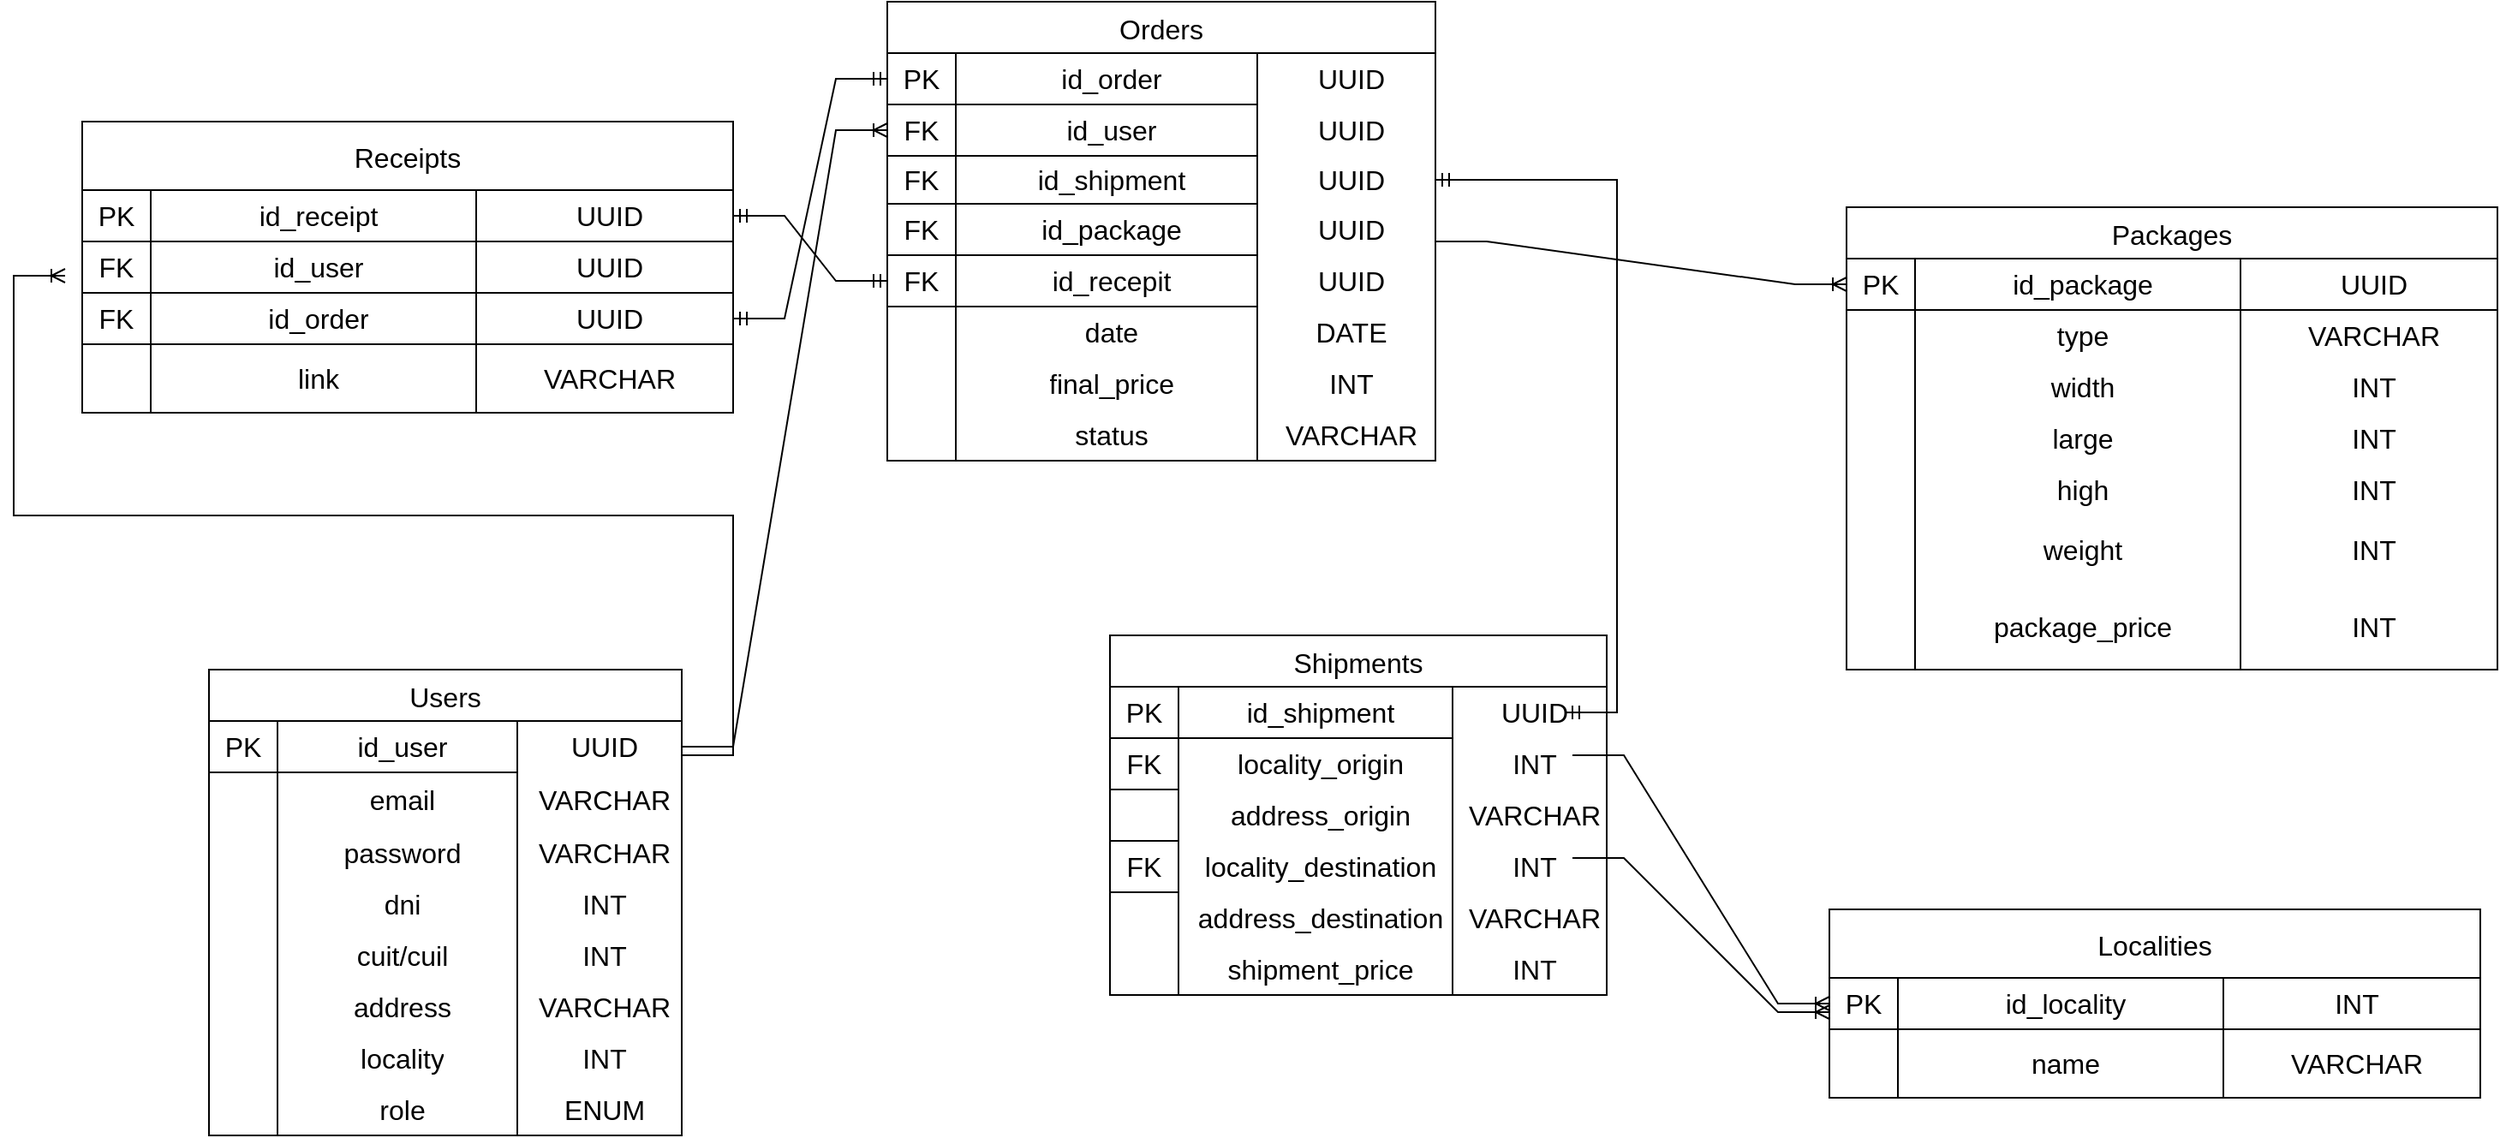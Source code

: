 <mxfile version="24.6.3" type="device">
  <diagram name="Página-1" id="xlq98SkUmV_Vz8K4SoB0">
    <mxGraphModel dx="1634" dy="887" grid="1" gridSize="10" guides="1" tooltips="1" connect="1" arrows="1" fold="1" page="1" pageScale="1" pageWidth="827" pageHeight="1169" math="0" shadow="0">
      <root>
        <mxCell id="0" />
        <mxCell id="1" parent="0" />
        <mxCell id="tA54MSTyhIi2cHSReD07-1" value="Users" style="shape=table;startSize=30;container=1;collapsible=0;childLayout=tableLayout;fixedRows=1;rowLines=0;fontStyle=0;strokeColor=default;fontSize=16;align=center;" parent="1" vertex="1">
          <mxGeometry x="144" y="520" width="276" height="272" as="geometry" />
        </mxCell>
        <mxCell id="tA54MSTyhIi2cHSReD07-2" value="" style="shape=tableRow;horizontal=0;startSize=0;swimlaneHead=0;swimlaneBody=0;top=0;left=0;bottom=0;right=0;collapsible=0;dropTarget=0;fillColor=none;points=[[0,0.5],[1,0.5]];portConstraint=eastwest;strokeColor=inherit;fontSize=16;align=center;" parent="tA54MSTyhIi2cHSReD07-1" vertex="1">
          <mxGeometry y="30" width="276" height="30" as="geometry" />
        </mxCell>
        <mxCell id="tA54MSTyhIi2cHSReD07-3" value="PK" style="shape=partialRectangle;html=1;whiteSpace=wrap;connectable=0;fillColor=none;top=0;left=0;bottom=1;right=0;overflow=hidden;pointerEvents=1;strokeColor=default;fontSize=16;align=center;" parent="tA54MSTyhIi2cHSReD07-2" vertex="1">
          <mxGeometry width="40" height="30" as="geometry">
            <mxRectangle width="40" height="30" as="alternateBounds" />
          </mxGeometry>
        </mxCell>
        <mxCell id="tA54MSTyhIi2cHSReD07-4" value="id_user" style="shape=partialRectangle;html=1;whiteSpace=wrap;connectable=0;fillColor=none;top=0;left=0;bottom=1;right=0;align=center;spacingLeft=6;overflow=hidden;strokeColor=default;fontSize=16;" parent="tA54MSTyhIi2cHSReD07-2" vertex="1">
          <mxGeometry x="40" width="140" height="30" as="geometry">
            <mxRectangle width="140" height="30" as="alternateBounds" />
          </mxGeometry>
        </mxCell>
        <mxCell id="tA54MSTyhIi2cHSReD07-121" value="UUID" style="shape=partialRectangle;html=1;whiteSpace=wrap;connectable=0;fillColor=none;top=0;left=0;bottom=0;right=0;align=center;spacingLeft=6;overflow=hidden;strokeColor=default;fontSize=16;" parent="tA54MSTyhIi2cHSReD07-2" vertex="1">
          <mxGeometry x="180" width="96" height="30" as="geometry">
            <mxRectangle width="96" height="30" as="alternateBounds" />
          </mxGeometry>
        </mxCell>
        <mxCell id="tA54MSTyhIi2cHSReD07-5" value="" style="shape=tableRow;horizontal=0;startSize=0;swimlaneHead=0;swimlaneBody=0;top=0;left=0;bottom=0;right=0;collapsible=0;dropTarget=0;fillColor=none;points=[[0,0.5],[1,0.5]];portConstraint=eastwest;strokeColor=inherit;fontSize=16;align=center;" parent="tA54MSTyhIi2cHSReD07-1" vertex="1">
          <mxGeometry y="60" width="276" height="32" as="geometry" />
        </mxCell>
        <mxCell id="tA54MSTyhIi2cHSReD07-6" value="" style="shape=partialRectangle;html=1;whiteSpace=wrap;connectable=0;fillColor=none;top=0;left=0;bottom=0;right=0;overflow=hidden;strokeColor=inherit;fontSize=16;align=center;" parent="tA54MSTyhIi2cHSReD07-5" vertex="1">
          <mxGeometry width="40" height="32" as="geometry">
            <mxRectangle width="40" height="32" as="alternateBounds" />
          </mxGeometry>
        </mxCell>
        <mxCell id="tA54MSTyhIi2cHSReD07-7" value="email" style="shape=partialRectangle;html=1;whiteSpace=wrap;connectable=0;fillColor=none;top=0;left=0;bottom=0;right=0;align=center;spacingLeft=6;overflow=hidden;strokeColor=inherit;fontSize=16;" parent="tA54MSTyhIi2cHSReD07-5" vertex="1">
          <mxGeometry x="40" width="140" height="32" as="geometry">
            <mxRectangle width="140" height="32" as="alternateBounds" />
          </mxGeometry>
        </mxCell>
        <mxCell id="tA54MSTyhIi2cHSReD07-122" value="VARCHAR" style="shape=partialRectangle;html=1;whiteSpace=wrap;connectable=0;fillColor=none;top=0;left=0;bottom=0;right=0;align=center;spacingLeft=6;overflow=hidden;strokeColor=inherit;fontSize=16;" parent="tA54MSTyhIi2cHSReD07-5" vertex="1">
          <mxGeometry x="180" width="96" height="32" as="geometry">
            <mxRectangle width="96" height="32" as="alternateBounds" />
          </mxGeometry>
        </mxCell>
        <mxCell id="tA54MSTyhIi2cHSReD07-8" value="" style="shape=tableRow;horizontal=0;startSize=0;swimlaneHead=0;swimlaneBody=0;top=0;left=0;bottom=0;right=0;collapsible=0;dropTarget=0;fillColor=none;points=[[0,0.5],[1,0.5]];portConstraint=eastwest;strokeColor=inherit;fontSize=16;align=center;" parent="tA54MSTyhIi2cHSReD07-1" vertex="1">
          <mxGeometry y="92" width="276" height="30" as="geometry" />
        </mxCell>
        <mxCell id="tA54MSTyhIi2cHSReD07-9" value="" style="shape=partialRectangle;html=1;whiteSpace=wrap;connectable=0;fillColor=none;top=0;left=0;bottom=0;right=0;overflow=hidden;strokeColor=inherit;fontSize=16;align=center;" parent="tA54MSTyhIi2cHSReD07-8" vertex="1">
          <mxGeometry width="40" height="30" as="geometry">
            <mxRectangle width="40" height="30" as="alternateBounds" />
          </mxGeometry>
        </mxCell>
        <mxCell id="tA54MSTyhIi2cHSReD07-10" value="password" style="shape=partialRectangle;html=1;whiteSpace=wrap;connectable=0;fillColor=none;top=0;left=0;bottom=0;right=0;align=center;spacingLeft=6;overflow=hidden;strokeColor=inherit;fontSize=16;" parent="tA54MSTyhIi2cHSReD07-8" vertex="1">
          <mxGeometry x="40" width="140" height="30" as="geometry">
            <mxRectangle width="140" height="30" as="alternateBounds" />
          </mxGeometry>
        </mxCell>
        <mxCell id="tA54MSTyhIi2cHSReD07-123" value="VARCHAR" style="shape=partialRectangle;html=1;whiteSpace=wrap;connectable=0;fillColor=none;top=0;left=0;bottom=0;right=0;align=center;spacingLeft=6;overflow=hidden;strokeColor=inherit;fontSize=16;" parent="tA54MSTyhIi2cHSReD07-8" vertex="1">
          <mxGeometry x="180" width="96" height="30" as="geometry">
            <mxRectangle width="96" height="30" as="alternateBounds" />
          </mxGeometry>
        </mxCell>
        <mxCell id="G5fGzxuXzsClSK1BdrKh-1" style="shape=tableRow;horizontal=0;startSize=0;swimlaneHead=0;swimlaneBody=0;top=0;left=0;bottom=0;right=0;collapsible=0;dropTarget=0;fillColor=none;points=[[0,0.5],[1,0.5]];portConstraint=eastwest;strokeColor=inherit;fontSize=16;align=center;" vertex="1" parent="tA54MSTyhIi2cHSReD07-1">
          <mxGeometry y="122" width="276" height="30" as="geometry" />
        </mxCell>
        <mxCell id="G5fGzxuXzsClSK1BdrKh-2" style="shape=partialRectangle;html=1;whiteSpace=wrap;connectable=0;fillColor=none;top=0;left=0;bottom=0;right=0;overflow=hidden;strokeColor=inherit;fontSize=16;align=center;" vertex="1" parent="G5fGzxuXzsClSK1BdrKh-1">
          <mxGeometry width="40" height="30" as="geometry">
            <mxRectangle width="40" height="30" as="alternateBounds" />
          </mxGeometry>
        </mxCell>
        <mxCell id="G5fGzxuXzsClSK1BdrKh-3" value="dni" style="shape=partialRectangle;html=1;whiteSpace=wrap;connectable=0;fillColor=none;top=0;left=0;bottom=0;right=0;align=center;spacingLeft=6;overflow=hidden;strokeColor=inherit;fontSize=16;" vertex="1" parent="G5fGzxuXzsClSK1BdrKh-1">
          <mxGeometry x="40" width="140" height="30" as="geometry">
            <mxRectangle width="140" height="30" as="alternateBounds" />
          </mxGeometry>
        </mxCell>
        <mxCell id="G5fGzxuXzsClSK1BdrKh-4" value="INT" style="shape=partialRectangle;html=1;whiteSpace=wrap;connectable=0;fillColor=none;top=0;left=0;bottom=0;right=0;align=center;spacingLeft=6;overflow=hidden;strokeColor=inherit;fontSize=16;" vertex="1" parent="G5fGzxuXzsClSK1BdrKh-1">
          <mxGeometry x="180" width="96" height="30" as="geometry">
            <mxRectangle width="96" height="30" as="alternateBounds" />
          </mxGeometry>
        </mxCell>
        <mxCell id="G5fGzxuXzsClSK1BdrKh-58" style="shape=tableRow;horizontal=0;startSize=0;swimlaneHead=0;swimlaneBody=0;top=0;left=0;bottom=0;right=0;collapsible=0;dropTarget=0;fillColor=none;points=[[0,0.5],[1,0.5]];portConstraint=eastwest;strokeColor=inherit;fontSize=16;align=center;" vertex="1" parent="tA54MSTyhIi2cHSReD07-1">
          <mxGeometry y="152" width="276" height="30" as="geometry" />
        </mxCell>
        <mxCell id="G5fGzxuXzsClSK1BdrKh-59" style="shape=partialRectangle;html=1;whiteSpace=wrap;connectable=0;fillColor=none;top=0;left=0;bottom=0;right=0;overflow=hidden;strokeColor=inherit;fontSize=16;align=center;" vertex="1" parent="G5fGzxuXzsClSK1BdrKh-58">
          <mxGeometry width="40" height="30" as="geometry">
            <mxRectangle width="40" height="30" as="alternateBounds" />
          </mxGeometry>
        </mxCell>
        <mxCell id="G5fGzxuXzsClSK1BdrKh-60" value="cuit/cuil" style="shape=partialRectangle;html=1;whiteSpace=wrap;connectable=0;fillColor=none;top=0;left=0;bottom=0;right=0;align=center;spacingLeft=6;overflow=hidden;strokeColor=inherit;fontSize=16;" vertex="1" parent="G5fGzxuXzsClSK1BdrKh-58">
          <mxGeometry x="40" width="140" height="30" as="geometry">
            <mxRectangle width="140" height="30" as="alternateBounds" />
          </mxGeometry>
        </mxCell>
        <mxCell id="G5fGzxuXzsClSK1BdrKh-61" value="INT" style="shape=partialRectangle;html=1;whiteSpace=wrap;connectable=0;fillColor=none;top=0;left=0;bottom=0;right=0;align=center;spacingLeft=6;overflow=hidden;strokeColor=inherit;fontSize=16;" vertex="1" parent="G5fGzxuXzsClSK1BdrKh-58">
          <mxGeometry x="180" width="96" height="30" as="geometry">
            <mxRectangle width="96" height="30" as="alternateBounds" />
          </mxGeometry>
        </mxCell>
        <mxCell id="G5fGzxuXzsClSK1BdrKh-5" style="shape=tableRow;horizontal=0;startSize=0;swimlaneHead=0;swimlaneBody=0;top=0;left=0;bottom=0;right=0;collapsible=0;dropTarget=0;fillColor=none;points=[[0,0.5],[1,0.5]];portConstraint=eastwest;strokeColor=inherit;fontSize=16;align=center;" vertex="1" parent="tA54MSTyhIi2cHSReD07-1">
          <mxGeometry y="182" width="276" height="30" as="geometry" />
        </mxCell>
        <mxCell id="G5fGzxuXzsClSK1BdrKh-6" style="shape=partialRectangle;html=1;whiteSpace=wrap;connectable=0;fillColor=none;top=0;left=0;bottom=0;right=0;overflow=hidden;strokeColor=inherit;fontSize=16;align=center;" vertex="1" parent="G5fGzxuXzsClSK1BdrKh-5">
          <mxGeometry width="40" height="30" as="geometry">
            <mxRectangle width="40" height="30" as="alternateBounds" />
          </mxGeometry>
        </mxCell>
        <mxCell id="G5fGzxuXzsClSK1BdrKh-7" value="address" style="shape=partialRectangle;html=1;whiteSpace=wrap;connectable=0;fillColor=none;top=0;left=0;bottom=0;right=0;align=center;spacingLeft=6;overflow=hidden;strokeColor=inherit;fontSize=16;" vertex="1" parent="G5fGzxuXzsClSK1BdrKh-5">
          <mxGeometry x="40" width="140" height="30" as="geometry">
            <mxRectangle width="140" height="30" as="alternateBounds" />
          </mxGeometry>
        </mxCell>
        <mxCell id="G5fGzxuXzsClSK1BdrKh-8" value="VARCHAR" style="shape=partialRectangle;html=1;whiteSpace=wrap;connectable=0;fillColor=none;top=0;left=0;bottom=0;right=0;align=center;spacingLeft=6;overflow=hidden;strokeColor=inherit;fontSize=16;" vertex="1" parent="G5fGzxuXzsClSK1BdrKh-5">
          <mxGeometry x="180" width="96" height="30" as="geometry">
            <mxRectangle width="96" height="30" as="alternateBounds" />
          </mxGeometry>
        </mxCell>
        <mxCell id="tA54MSTyhIi2cHSReD07-11" value="" style="shape=tableRow;horizontal=0;startSize=0;swimlaneHead=0;swimlaneBody=0;top=0;left=0;bottom=0;right=0;collapsible=0;dropTarget=0;fillColor=none;points=[[0,0.5],[1,0.5]];portConstraint=eastwest;strokeColor=inherit;fontSize=16;align=center;" parent="tA54MSTyhIi2cHSReD07-1" vertex="1">
          <mxGeometry y="212" width="276" height="30" as="geometry" />
        </mxCell>
        <mxCell id="tA54MSTyhIi2cHSReD07-12" value="" style="shape=partialRectangle;html=1;whiteSpace=wrap;connectable=0;fillColor=none;top=0;left=0;bottom=0;right=0;overflow=hidden;strokeColor=inherit;fontSize=16;align=center;" parent="tA54MSTyhIi2cHSReD07-11" vertex="1">
          <mxGeometry width="40" height="30" as="geometry">
            <mxRectangle width="40" height="30" as="alternateBounds" />
          </mxGeometry>
        </mxCell>
        <mxCell id="tA54MSTyhIi2cHSReD07-13" value="locality" style="shape=partialRectangle;html=1;whiteSpace=wrap;connectable=0;fillColor=none;top=0;left=0;bottom=0;right=0;align=center;spacingLeft=6;overflow=hidden;strokeColor=inherit;fontSize=16;" parent="tA54MSTyhIi2cHSReD07-11" vertex="1">
          <mxGeometry x="40" width="140" height="30" as="geometry">
            <mxRectangle width="140" height="30" as="alternateBounds" />
          </mxGeometry>
        </mxCell>
        <mxCell id="tA54MSTyhIi2cHSReD07-124" value="INT" style="shape=partialRectangle;html=1;whiteSpace=wrap;connectable=0;fillColor=none;top=0;left=0;bottom=0;right=0;align=center;spacingLeft=6;overflow=hidden;strokeColor=inherit;fontSize=16;" parent="tA54MSTyhIi2cHSReD07-11" vertex="1">
          <mxGeometry x="180" width="96" height="30" as="geometry">
            <mxRectangle width="96" height="30" as="alternateBounds" />
          </mxGeometry>
        </mxCell>
        <mxCell id="G5fGzxuXzsClSK1BdrKh-9" style="shape=tableRow;horizontal=0;startSize=0;swimlaneHead=0;swimlaneBody=0;top=0;left=0;bottom=0;right=0;collapsible=0;dropTarget=0;fillColor=none;points=[[0,0.5],[1,0.5]];portConstraint=eastwest;strokeColor=inherit;fontSize=16;align=center;" vertex="1" parent="tA54MSTyhIi2cHSReD07-1">
          <mxGeometry y="242" width="276" height="30" as="geometry" />
        </mxCell>
        <mxCell id="G5fGzxuXzsClSK1BdrKh-10" style="shape=partialRectangle;html=1;whiteSpace=wrap;connectable=0;fillColor=none;top=0;left=0;bottom=0;right=0;overflow=hidden;strokeColor=inherit;fontSize=16;align=center;" vertex="1" parent="G5fGzxuXzsClSK1BdrKh-9">
          <mxGeometry width="40" height="30" as="geometry">
            <mxRectangle width="40" height="30" as="alternateBounds" />
          </mxGeometry>
        </mxCell>
        <mxCell id="G5fGzxuXzsClSK1BdrKh-11" value="role" style="shape=partialRectangle;html=1;whiteSpace=wrap;connectable=0;fillColor=none;top=0;left=0;bottom=0;right=0;align=center;spacingLeft=6;overflow=hidden;strokeColor=inherit;fontSize=16;" vertex="1" parent="G5fGzxuXzsClSK1BdrKh-9">
          <mxGeometry x="40" width="140" height="30" as="geometry">
            <mxRectangle width="140" height="30" as="alternateBounds" />
          </mxGeometry>
        </mxCell>
        <mxCell id="G5fGzxuXzsClSK1BdrKh-12" value="ENUM" style="shape=partialRectangle;html=1;whiteSpace=wrap;connectable=0;fillColor=none;top=0;left=0;bottom=0;right=0;align=center;spacingLeft=6;overflow=hidden;strokeColor=inherit;fontSize=16;" vertex="1" parent="G5fGzxuXzsClSK1BdrKh-9">
          <mxGeometry x="180" width="96" height="30" as="geometry">
            <mxRectangle width="96" height="30" as="alternateBounds" />
          </mxGeometry>
        </mxCell>
        <mxCell id="tA54MSTyhIi2cHSReD07-125" value="Orders" style="shape=table;startSize=30;container=1;collapsible=0;childLayout=tableLayout;fixedRows=1;rowLines=0;fontStyle=0;strokeColor=default;fontSize=16;align=center;" parent="1" vertex="1">
          <mxGeometry x="540" y="130" width="320" height="268" as="geometry" />
        </mxCell>
        <mxCell id="tA54MSTyhIi2cHSReD07-126" value="" style="shape=tableRow;horizontal=0;startSize=0;swimlaneHead=0;swimlaneBody=0;top=0;left=0;bottom=0;right=0;collapsible=0;dropTarget=0;fillColor=none;points=[[0,0.5],[1,0.5]];portConstraint=eastwest;strokeColor=inherit;fontSize=16;align=center;" parent="tA54MSTyhIi2cHSReD07-125" vertex="1">
          <mxGeometry y="30" width="320" height="30" as="geometry" />
        </mxCell>
        <mxCell id="tA54MSTyhIi2cHSReD07-127" value="PK" style="shape=partialRectangle;html=1;whiteSpace=wrap;connectable=0;fillColor=none;top=0;left=0;bottom=1;right=0;overflow=hidden;pointerEvents=1;strokeColor=default;fontSize=16;align=center;" parent="tA54MSTyhIi2cHSReD07-126" vertex="1">
          <mxGeometry width="40" height="30" as="geometry">
            <mxRectangle width="40" height="30" as="alternateBounds" />
          </mxGeometry>
        </mxCell>
        <mxCell id="tA54MSTyhIi2cHSReD07-128" value="id_order" style="shape=partialRectangle;html=1;whiteSpace=wrap;connectable=0;fillColor=none;top=0;left=0;bottom=1;right=0;align=center;spacingLeft=6;overflow=hidden;strokeColor=default;fontSize=16;" parent="tA54MSTyhIi2cHSReD07-126" vertex="1">
          <mxGeometry x="40" width="176" height="30" as="geometry">
            <mxRectangle width="176" height="30" as="alternateBounds" />
          </mxGeometry>
        </mxCell>
        <mxCell id="tA54MSTyhIi2cHSReD07-129" value="UUID" style="shape=partialRectangle;html=1;whiteSpace=wrap;connectable=0;fillColor=none;top=0;left=0;bottom=0;right=0;align=center;spacingLeft=6;overflow=hidden;strokeColor=default;fontSize=16;" parent="tA54MSTyhIi2cHSReD07-126" vertex="1">
          <mxGeometry x="216" width="104" height="30" as="geometry">
            <mxRectangle width="104" height="30" as="alternateBounds" />
          </mxGeometry>
        </mxCell>
        <mxCell id="tA54MSTyhIi2cHSReD07-130" value="" style="shape=tableRow;horizontal=0;startSize=0;swimlaneHead=0;swimlaneBody=0;top=0;left=0;bottom=0;right=0;collapsible=0;dropTarget=0;fillColor=none;points=[[0,0.5],[1,0.5]];portConstraint=eastwest;strokeColor=inherit;fontSize=16;align=center;" parent="tA54MSTyhIi2cHSReD07-125" vertex="1">
          <mxGeometry y="60" width="320" height="30" as="geometry" />
        </mxCell>
        <mxCell id="tA54MSTyhIi2cHSReD07-131" value="FK" style="shape=partialRectangle;html=1;whiteSpace=wrap;connectable=0;fillColor=none;top=0;left=0;bottom=1;right=0;overflow=hidden;strokeColor=inherit;fontSize=16;align=center;" parent="tA54MSTyhIi2cHSReD07-130" vertex="1">
          <mxGeometry width="40" height="30" as="geometry">
            <mxRectangle width="40" height="30" as="alternateBounds" />
          </mxGeometry>
        </mxCell>
        <mxCell id="tA54MSTyhIi2cHSReD07-132" value="id_user" style="shape=partialRectangle;html=1;whiteSpace=wrap;connectable=0;fillColor=none;top=0;left=0;bottom=1;right=0;align=center;spacingLeft=6;overflow=hidden;strokeColor=inherit;fontSize=16;" parent="tA54MSTyhIi2cHSReD07-130" vertex="1">
          <mxGeometry x="40" width="176" height="30" as="geometry">
            <mxRectangle width="176" height="30" as="alternateBounds" />
          </mxGeometry>
        </mxCell>
        <mxCell id="tA54MSTyhIi2cHSReD07-133" value="UUID" style="shape=partialRectangle;html=1;whiteSpace=wrap;connectable=0;fillColor=none;top=0;left=0;bottom=0;right=0;align=center;spacingLeft=6;overflow=hidden;strokeColor=inherit;fontSize=16;" parent="tA54MSTyhIi2cHSReD07-130" vertex="1">
          <mxGeometry x="216" width="104" height="30" as="geometry">
            <mxRectangle width="104" height="30" as="alternateBounds" />
          </mxGeometry>
        </mxCell>
        <mxCell id="tA54MSTyhIi2cHSReD07-134" value="" style="shape=tableRow;horizontal=0;startSize=0;swimlaneHead=0;swimlaneBody=0;top=0;left=0;bottom=0;right=0;collapsible=0;dropTarget=0;fillColor=none;points=[[0,0.5],[1,0.5]];portConstraint=eastwest;strokeColor=inherit;fontSize=16;align=center;" parent="tA54MSTyhIi2cHSReD07-125" vertex="1">
          <mxGeometry y="90" width="320" height="28" as="geometry" />
        </mxCell>
        <mxCell id="tA54MSTyhIi2cHSReD07-135" value="FK" style="shape=partialRectangle;html=1;whiteSpace=wrap;connectable=0;fillColor=none;top=0;left=0;bottom=1;right=0;overflow=hidden;strokeColor=inherit;fontSize=16;align=center;" parent="tA54MSTyhIi2cHSReD07-134" vertex="1">
          <mxGeometry width="40" height="28" as="geometry">
            <mxRectangle width="40" height="28" as="alternateBounds" />
          </mxGeometry>
        </mxCell>
        <mxCell id="tA54MSTyhIi2cHSReD07-136" value="id_shipment" style="shape=partialRectangle;html=1;whiteSpace=wrap;connectable=0;fillColor=none;top=0;left=0;bottom=1;right=0;align=center;spacingLeft=6;overflow=hidden;strokeColor=inherit;fontSize=16;" parent="tA54MSTyhIi2cHSReD07-134" vertex="1">
          <mxGeometry x="40" width="176" height="28" as="geometry">
            <mxRectangle width="176" height="28" as="alternateBounds" />
          </mxGeometry>
        </mxCell>
        <mxCell id="tA54MSTyhIi2cHSReD07-137" value="UUID" style="shape=partialRectangle;html=1;whiteSpace=wrap;connectable=0;fillColor=none;top=0;left=0;bottom=0;right=0;align=center;spacingLeft=6;overflow=hidden;strokeColor=inherit;fontSize=16;" parent="tA54MSTyhIi2cHSReD07-134" vertex="1">
          <mxGeometry x="216" width="104" height="28" as="geometry">
            <mxRectangle width="104" height="28" as="alternateBounds" />
          </mxGeometry>
        </mxCell>
        <mxCell id="tA54MSTyhIi2cHSReD07-138" value="" style="shape=tableRow;horizontal=0;startSize=0;swimlaneHead=0;swimlaneBody=0;top=0;left=0;bottom=0;right=0;collapsible=0;dropTarget=0;fillColor=none;points=[[0,0.5],[1,0.5]];portConstraint=eastwest;strokeColor=inherit;fontSize=16;align=center;" parent="tA54MSTyhIi2cHSReD07-125" vertex="1">
          <mxGeometry y="118" width="320" height="30" as="geometry" />
        </mxCell>
        <mxCell id="tA54MSTyhIi2cHSReD07-139" value="FK" style="shape=partialRectangle;html=1;whiteSpace=wrap;connectable=0;fillColor=none;top=0;left=0;bottom=1;right=0;overflow=hidden;strokeColor=inherit;fontSize=16;align=center;" parent="tA54MSTyhIi2cHSReD07-138" vertex="1">
          <mxGeometry width="40" height="30" as="geometry">
            <mxRectangle width="40" height="30" as="alternateBounds" />
          </mxGeometry>
        </mxCell>
        <mxCell id="tA54MSTyhIi2cHSReD07-140" value="id_package" style="shape=partialRectangle;html=1;whiteSpace=wrap;connectable=0;fillColor=none;top=0;left=0;bottom=1;right=0;align=center;spacingLeft=6;overflow=hidden;strokeColor=inherit;fontSize=16;" parent="tA54MSTyhIi2cHSReD07-138" vertex="1">
          <mxGeometry x="40" width="176" height="30" as="geometry">
            <mxRectangle width="176" height="30" as="alternateBounds" />
          </mxGeometry>
        </mxCell>
        <mxCell id="tA54MSTyhIi2cHSReD07-141" value="UUID" style="shape=partialRectangle;html=1;whiteSpace=wrap;connectable=0;fillColor=none;top=0;left=0;bottom=0;right=0;align=center;spacingLeft=6;overflow=hidden;strokeColor=inherit;fontSize=16;" parent="tA54MSTyhIi2cHSReD07-138" vertex="1">
          <mxGeometry x="216" width="104" height="30" as="geometry">
            <mxRectangle width="104" height="30" as="alternateBounds" />
          </mxGeometry>
        </mxCell>
        <mxCell id="G5fGzxuXzsClSK1BdrKh-13" style="shape=tableRow;horizontal=0;startSize=0;swimlaneHead=0;swimlaneBody=0;top=0;left=0;bottom=0;right=0;collapsible=0;dropTarget=0;fillColor=none;points=[[0,0.5],[1,0.5]];portConstraint=eastwest;strokeColor=inherit;fontSize=16;align=center;" vertex="1" parent="tA54MSTyhIi2cHSReD07-125">
          <mxGeometry y="148" width="320" height="30" as="geometry" />
        </mxCell>
        <mxCell id="G5fGzxuXzsClSK1BdrKh-14" value="FK" style="shape=partialRectangle;html=1;whiteSpace=wrap;connectable=0;fillColor=none;top=0;left=0;bottom=1;right=0;overflow=hidden;strokeColor=inherit;fontSize=16;align=center;" vertex="1" parent="G5fGzxuXzsClSK1BdrKh-13">
          <mxGeometry width="40" height="30" as="geometry">
            <mxRectangle width="40" height="30" as="alternateBounds" />
          </mxGeometry>
        </mxCell>
        <mxCell id="G5fGzxuXzsClSK1BdrKh-15" value="id_recepit" style="shape=partialRectangle;html=1;whiteSpace=wrap;connectable=0;fillColor=none;top=0;left=0;bottom=1;right=0;align=center;spacingLeft=6;overflow=hidden;strokeColor=inherit;fontSize=16;" vertex="1" parent="G5fGzxuXzsClSK1BdrKh-13">
          <mxGeometry x="40" width="176" height="30" as="geometry">
            <mxRectangle width="176" height="30" as="alternateBounds" />
          </mxGeometry>
        </mxCell>
        <mxCell id="G5fGzxuXzsClSK1BdrKh-16" value="UUID" style="shape=partialRectangle;html=1;whiteSpace=wrap;connectable=0;fillColor=none;top=0;left=0;bottom=0;right=0;align=center;spacingLeft=6;overflow=hidden;strokeColor=inherit;fontSize=16;" vertex="1" parent="G5fGzxuXzsClSK1BdrKh-13">
          <mxGeometry x="216" width="104" height="30" as="geometry">
            <mxRectangle width="104" height="30" as="alternateBounds" />
          </mxGeometry>
        </mxCell>
        <mxCell id="tA54MSTyhIi2cHSReD07-159" style="shape=tableRow;horizontal=0;startSize=0;swimlaneHead=0;swimlaneBody=0;top=0;left=0;bottom=0;right=0;collapsible=0;dropTarget=0;fillColor=none;points=[[0,0.5],[1,0.5]];portConstraint=eastwest;strokeColor=inherit;fontSize=16;align=center;" parent="tA54MSTyhIi2cHSReD07-125" vertex="1">
          <mxGeometry y="178" width="320" height="30" as="geometry" />
        </mxCell>
        <mxCell id="tA54MSTyhIi2cHSReD07-160" style="shape=partialRectangle;html=1;whiteSpace=wrap;connectable=0;fillColor=none;top=0;left=0;bottom=0;right=0;overflow=hidden;strokeColor=inherit;fontSize=16;align=center;" parent="tA54MSTyhIi2cHSReD07-159" vertex="1">
          <mxGeometry width="40" height="30" as="geometry">
            <mxRectangle width="40" height="30" as="alternateBounds" />
          </mxGeometry>
        </mxCell>
        <mxCell id="tA54MSTyhIi2cHSReD07-161" value="date" style="shape=partialRectangle;html=1;whiteSpace=wrap;connectable=0;fillColor=none;top=0;left=0;bottom=0;right=0;align=center;spacingLeft=6;overflow=hidden;strokeColor=inherit;fontSize=16;" parent="tA54MSTyhIi2cHSReD07-159" vertex="1">
          <mxGeometry x="40" width="176" height="30" as="geometry">
            <mxRectangle width="176" height="30" as="alternateBounds" />
          </mxGeometry>
        </mxCell>
        <mxCell id="tA54MSTyhIi2cHSReD07-162" value="DATE" style="shape=partialRectangle;html=1;whiteSpace=wrap;connectable=0;fillColor=none;top=0;left=0;bottom=0;right=0;align=center;spacingLeft=6;overflow=hidden;strokeColor=inherit;fontSize=16;" parent="tA54MSTyhIi2cHSReD07-159" vertex="1">
          <mxGeometry x="216" width="104" height="30" as="geometry">
            <mxRectangle width="104" height="30" as="alternateBounds" />
          </mxGeometry>
        </mxCell>
        <mxCell id="Am78ZQKhCqa74nVQiNxl-25" style="shape=tableRow;horizontal=0;startSize=0;swimlaneHead=0;swimlaneBody=0;top=0;left=0;bottom=0;right=0;collapsible=0;dropTarget=0;fillColor=none;points=[[0,0.5],[1,0.5]];portConstraint=eastwest;strokeColor=inherit;fontSize=16;align=center;fontStyle=1" parent="tA54MSTyhIi2cHSReD07-125" vertex="1">
          <mxGeometry y="208" width="320" height="30" as="geometry" />
        </mxCell>
        <mxCell id="Am78ZQKhCqa74nVQiNxl-26" style="shape=partialRectangle;html=1;whiteSpace=wrap;connectable=0;fillColor=none;top=0;left=0;bottom=0;right=0;overflow=hidden;strokeColor=inherit;fontSize=16;align=center;" parent="Am78ZQKhCqa74nVQiNxl-25" vertex="1">
          <mxGeometry width="40" height="30" as="geometry">
            <mxRectangle width="40" height="30" as="alternateBounds" />
          </mxGeometry>
        </mxCell>
        <mxCell id="Am78ZQKhCqa74nVQiNxl-27" value="final_price" style="shape=partialRectangle;html=1;whiteSpace=wrap;connectable=0;fillColor=none;top=0;left=0;bottom=0;right=0;align=center;spacingLeft=6;overflow=hidden;strokeColor=inherit;fontSize=16;" parent="Am78ZQKhCqa74nVQiNxl-25" vertex="1">
          <mxGeometry x="40" width="176" height="30" as="geometry">
            <mxRectangle width="176" height="30" as="alternateBounds" />
          </mxGeometry>
        </mxCell>
        <mxCell id="Am78ZQKhCqa74nVQiNxl-28" value="INT" style="shape=partialRectangle;html=1;whiteSpace=wrap;connectable=0;fillColor=none;top=0;left=0;bottom=0;right=0;align=center;spacingLeft=6;overflow=hidden;strokeColor=inherit;fontSize=16;" parent="Am78ZQKhCqa74nVQiNxl-25" vertex="1">
          <mxGeometry x="216" width="104" height="30" as="geometry">
            <mxRectangle width="104" height="30" as="alternateBounds" />
          </mxGeometry>
        </mxCell>
        <mxCell id="bbp1QT4re8a6W4kYSvZ9-30" style="shape=tableRow;horizontal=0;startSize=0;swimlaneHead=0;swimlaneBody=0;top=0;left=0;bottom=0;right=0;collapsible=0;dropTarget=0;fillColor=none;points=[[0,0.5],[1,0.5]];portConstraint=eastwest;strokeColor=inherit;fontSize=16;align=center;fontStyle=1" parent="tA54MSTyhIi2cHSReD07-125" vertex="1">
          <mxGeometry y="238" width="320" height="30" as="geometry" />
        </mxCell>
        <mxCell id="bbp1QT4re8a6W4kYSvZ9-31" style="shape=partialRectangle;html=1;whiteSpace=wrap;connectable=0;fillColor=none;top=0;left=0;bottom=0;right=0;overflow=hidden;strokeColor=inherit;fontSize=16;align=center;" parent="bbp1QT4re8a6W4kYSvZ9-30" vertex="1">
          <mxGeometry width="40" height="30" as="geometry">
            <mxRectangle width="40" height="30" as="alternateBounds" />
          </mxGeometry>
        </mxCell>
        <mxCell id="bbp1QT4re8a6W4kYSvZ9-32" value="status" style="shape=partialRectangle;html=1;whiteSpace=wrap;connectable=0;fillColor=none;top=0;left=0;bottom=0;right=0;align=center;spacingLeft=6;overflow=hidden;strokeColor=inherit;fontSize=16;" parent="bbp1QT4re8a6W4kYSvZ9-30" vertex="1">
          <mxGeometry x="40" width="176" height="30" as="geometry">
            <mxRectangle width="176" height="30" as="alternateBounds" />
          </mxGeometry>
        </mxCell>
        <mxCell id="bbp1QT4re8a6W4kYSvZ9-33" value="VARCHAR" style="shape=partialRectangle;html=1;whiteSpace=wrap;connectable=0;fillColor=none;top=0;left=0;bottom=0;right=0;align=center;spacingLeft=6;overflow=hidden;strokeColor=inherit;fontSize=16;" parent="bbp1QT4re8a6W4kYSvZ9-30" vertex="1">
          <mxGeometry x="216" width="104" height="30" as="geometry">
            <mxRectangle width="104" height="30" as="alternateBounds" />
          </mxGeometry>
        </mxCell>
        <mxCell id="tA54MSTyhIi2cHSReD07-217" value="Packages" style="shape=table;startSize=30;container=1;collapsible=0;childLayout=tableLayout;fixedRows=1;rowLines=0;fontStyle=0;strokeColor=default;fontSize=16;align=center;" parent="1" vertex="1">
          <mxGeometry x="1100" y="250" width="380" height="270" as="geometry" />
        </mxCell>
        <mxCell id="tA54MSTyhIi2cHSReD07-218" value="" style="shape=tableRow;horizontal=0;startSize=0;swimlaneHead=0;swimlaneBody=0;top=0;left=0;bottom=0;right=0;collapsible=0;dropTarget=0;fillColor=none;points=[[0,0.5],[1,0.5]];portConstraint=eastwest;strokeColor=inherit;fontSize=16;align=center;" parent="tA54MSTyhIi2cHSReD07-217" vertex="1">
          <mxGeometry y="30" width="380" height="30" as="geometry" />
        </mxCell>
        <mxCell id="tA54MSTyhIi2cHSReD07-219" value="PK" style="shape=partialRectangle;html=1;whiteSpace=wrap;connectable=0;fillColor=none;top=0;left=0;bottom=1;right=0;overflow=hidden;pointerEvents=1;strokeColor=default;fontSize=16;align=center;" parent="tA54MSTyhIi2cHSReD07-218" vertex="1">
          <mxGeometry width="40" height="30" as="geometry">
            <mxRectangle width="40" height="30" as="alternateBounds" />
          </mxGeometry>
        </mxCell>
        <mxCell id="tA54MSTyhIi2cHSReD07-220" value="id_package" style="shape=partialRectangle;html=1;whiteSpace=wrap;connectable=0;fillColor=none;top=0;left=0;bottom=1;right=0;align=center;spacingLeft=6;overflow=hidden;strokeColor=default;fontSize=16;" parent="tA54MSTyhIi2cHSReD07-218" vertex="1">
          <mxGeometry x="40" width="190" height="30" as="geometry">
            <mxRectangle width="190" height="30" as="alternateBounds" />
          </mxGeometry>
        </mxCell>
        <mxCell id="tA54MSTyhIi2cHSReD07-221" value="UUID" style="shape=partialRectangle;html=1;whiteSpace=wrap;connectable=0;fillColor=none;top=0;left=0;bottom=1;right=0;align=center;spacingLeft=6;overflow=hidden;strokeColor=default;fontSize=16;" parent="tA54MSTyhIi2cHSReD07-218" vertex="1">
          <mxGeometry x="230" width="150" height="30" as="geometry">
            <mxRectangle width="150" height="30" as="alternateBounds" />
          </mxGeometry>
        </mxCell>
        <mxCell id="tA54MSTyhIi2cHSReD07-222" value="" style="shape=tableRow;horizontal=0;startSize=0;swimlaneHead=0;swimlaneBody=0;top=0;left=0;bottom=0;right=0;collapsible=0;dropTarget=0;fillColor=none;points=[[0,0.5],[1,0.5]];portConstraint=eastwest;strokeColor=inherit;fontSize=16;align=center;" parent="tA54MSTyhIi2cHSReD07-217" vertex="1">
          <mxGeometry y="60" width="380" height="30" as="geometry" />
        </mxCell>
        <mxCell id="tA54MSTyhIi2cHSReD07-223" value="" style="shape=partialRectangle;html=1;whiteSpace=wrap;connectable=0;fillColor=none;top=0;left=0;bottom=0;right=0;overflow=hidden;strokeColor=inherit;fontSize=16;align=center;" parent="tA54MSTyhIi2cHSReD07-222" vertex="1">
          <mxGeometry width="40" height="30" as="geometry">
            <mxRectangle width="40" height="30" as="alternateBounds" />
          </mxGeometry>
        </mxCell>
        <mxCell id="tA54MSTyhIi2cHSReD07-224" value="type" style="shape=partialRectangle;html=1;whiteSpace=wrap;connectable=0;fillColor=none;top=0;left=0;bottom=0;right=0;align=center;spacingLeft=6;overflow=hidden;strokeColor=inherit;fontSize=16;" parent="tA54MSTyhIi2cHSReD07-222" vertex="1">
          <mxGeometry x="40" width="190" height="30" as="geometry">
            <mxRectangle width="190" height="30" as="alternateBounds" />
          </mxGeometry>
        </mxCell>
        <mxCell id="tA54MSTyhIi2cHSReD07-225" value="VARCHAR" style="shape=partialRectangle;html=1;whiteSpace=wrap;connectable=0;fillColor=none;top=0;left=0;bottom=0;right=0;align=center;spacingLeft=6;overflow=hidden;strokeColor=inherit;fontSize=16;" parent="tA54MSTyhIi2cHSReD07-222" vertex="1">
          <mxGeometry x="230" width="150" height="30" as="geometry">
            <mxRectangle width="150" height="30" as="alternateBounds" />
          </mxGeometry>
        </mxCell>
        <mxCell id="bbp1QT4re8a6W4kYSvZ9-71" style="shape=tableRow;horizontal=0;startSize=0;swimlaneHead=0;swimlaneBody=0;top=0;left=0;bottom=0;right=0;collapsible=0;dropTarget=0;fillColor=none;points=[[0,0.5],[1,0.5]];portConstraint=eastwest;strokeColor=inherit;fontSize=16;align=center;" parent="tA54MSTyhIi2cHSReD07-217" vertex="1">
          <mxGeometry y="90" width="380" height="30" as="geometry" />
        </mxCell>
        <mxCell id="bbp1QT4re8a6W4kYSvZ9-72" style="shape=partialRectangle;html=1;whiteSpace=wrap;connectable=0;fillColor=none;top=0;left=0;bottom=0;right=0;overflow=hidden;strokeColor=inherit;fontSize=16;align=center;" parent="bbp1QT4re8a6W4kYSvZ9-71" vertex="1">
          <mxGeometry width="40" height="30" as="geometry">
            <mxRectangle width="40" height="30" as="alternateBounds" />
          </mxGeometry>
        </mxCell>
        <mxCell id="bbp1QT4re8a6W4kYSvZ9-73" value="width" style="shape=partialRectangle;html=1;whiteSpace=wrap;connectable=0;fillColor=none;top=0;left=0;bottom=0;right=0;align=center;spacingLeft=6;overflow=hidden;strokeColor=inherit;fontSize=16;" parent="bbp1QT4re8a6W4kYSvZ9-71" vertex="1">
          <mxGeometry x="40" width="190" height="30" as="geometry">
            <mxRectangle width="190" height="30" as="alternateBounds" />
          </mxGeometry>
        </mxCell>
        <mxCell id="bbp1QT4re8a6W4kYSvZ9-74" value="INT" style="shape=partialRectangle;html=1;whiteSpace=wrap;connectable=0;fillColor=none;top=0;left=0;bottom=0;right=0;align=center;spacingLeft=6;overflow=hidden;strokeColor=inherit;fontSize=16;" parent="bbp1QT4re8a6W4kYSvZ9-71" vertex="1">
          <mxGeometry x="230" width="150" height="30" as="geometry">
            <mxRectangle width="150" height="30" as="alternateBounds" />
          </mxGeometry>
        </mxCell>
        <mxCell id="tA54MSTyhIi2cHSReD07-226" value="" style="shape=tableRow;horizontal=0;startSize=0;swimlaneHead=0;swimlaneBody=0;top=0;left=0;bottom=0;right=0;collapsible=0;dropTarget=0;fillColor=none;points=[[0,0.5],[1,0.5]];portConstraint=eastwest;strokeColor=inherit;fontSize=16;align=center;" parent="tA54MSTyhIi2cHSReD07-217" vertex="1">
          <mxGeometry y="120" width="380" height="30" as="geometry" />
        </mxCell>
        <mxCell id="tA54MSTyhIi2cHSReD07-227" value="" style="shape=partialRectangle;html=1;whiteSpace=wrap;connectable=0;fillColor=none;top=0;left=0;bottom=0;right=0;overflow=hidden;strokeColor=inherit;fontSize=16;align=center;" parent="tA54MSTyhIi2cHSReD07-226" vertex="1">
          <mxGeometry width="40" height="30" as="geometry">
            <mxRectangle width="40" height="30" as="alternateBounds" />
          </mxGeometry>
        </mxCell>
        <mxCell id="tA54MSTyhIi2cHSReD07-228" value="large" style="shape=partialRectangle;html=1;whiteSpace=wrap;connectable=0;fillColor=none;top=0;left=0;bottom=0;right=0;align=center;spacingLeft=6;overflow=hidden;strokeColor=inherit;fontSize=16;" parent="tA54MSTyhIi2cHSReD07-226" vertex="1">
          <mxGeometry x="40" width="190" height="30" as="geometry">
            <mxRectangle width="190" height="30" as="alternateBounds" />
          </mxGeometry>
        </mxCell>
        <mxCell id="tA54MSTyhIi2cHSReD07-229" value="INT" style="shape=partialRectangle;html=1;whiteSpace=wrap;connectable=0;fillColor=none;top=0;left=0;bottom=0;right=0;align=center;spacingLeft=6;overflow=hidden;strokeColor=inherit;fontSize=16;" parent="tA54MSTyhIi2cHSReD07-226" vertex="1">
          <mxGeometry x="230" width="150" height="30" as="geometry">
            <mxRectangle width="150" height="30" as="alternateBounds" />
          </mxGeometry>
        </mxCell>
        <mxCell id="Wpv6gTk4TD80KRgkumgD-1" style="shape=tableRow;horizontal=0;startSize=0;swimlaneHead=0;swimlaneBody=0;top=0;left=0;bottom=0;right=0;collapsible=0;dropTarget=0;fillColor=none;points=[[0,0.5],[1,0.5]];portConstraint=eastwest;strokeColor=inherit;fontSize=16;align=center;" parent="tA54MSTyhIi2cHSReD07-217" vertex="1">
          <mxGeometry y="150" width="380" height="30" as="geometry" />
        </mxCell>
        <mxCell id="Wpv6gTk4TD80KRgkumgD-2" style="shape=partialRectangle;html=1;whiteSpace=wrap;connectable=0;fillColor=none;top=0;left=0;bottom=0;right=0;overflow=hidden;strokeColor=inherit;fontSize=16;align=center;" parent="Wpv6gTk4TD80KRgkumgD-1" vertex="1">
          <mxGeometry width="40" height="30" as="geometry">
            <mxRectangle width="40" height="30" as="alternateBounds" />
          </mxGeometry>
        </mxCell>
        <mxCell id="Wpv6gTk4TD80KRgkumgD-3" value="high" style="shape=partialRectangle;html=1;whiteSpace=wrap;connectable=0;fillColor=none;top=0;left=0;bottom=0;right=0;align=center;spacingLeft=6;overflow=hidden;strokeColor=inherit;fontSize=16;" parent="Wpv6gTk4TD80KRgkumgD-1" vertex="1">
          <mxGeometry x="40" width="190" height="30" as="geometry">
            <mxRectangle width="190" height="30" as="alternateBounds" />
          </mxGeometry>
        </mxCell>
        <mxCell id="Wpv6gTk4TD80KRgkumgD-4" value="INT" style="shape=partialRectangle;html=1;whiteSpace=wrap;connectable=0;fillColor=none;top=0;left=0;bottom=0;right=0;align=center;spacingLeft=6;overflow=hidden;strokeColor=inherit;fontSize=16;" parent="Wpv6gTk4TD80KRgkumgD-1" vertex="1">
          <mxGeometry x="230" width="150" height="30" as="geometry">
            <mxRectangle width="150" height="30" as="alternateBounds" />
          </mxGeometry>
        </mxCell>
        <mxCell id="tA54MSTyhIi2cHSReD07-230" value="" style="shape=tableRow;horizontal=0;startSize=0;swimlaneHead=0;swimlaneBody=0;top=0;left=0;bottom=0;right=0;collapsible=0;dropTarget=0;fillColor=none;points=[[0,0.5],[1,0.5]];portConstraint=eastwest;strokeColor=inherit;fontSize=16;align=center;" parent="tA54MSTyhIi2cHSReD07-217" vertex="1">
          <mxGeometry y="180" width="380" height="40" as="geometry" />
        </mxCell>
        <mxCell id="tA54MSTyhIi2cHSReD07-231" value="" style="shape=partialRectangle;html=1;whiteSpace=wrap;connectable=0;fillColor=none;top=0;left=0;bottom=0;right=0;overflow=hidden;strokeColor=inherit;fontSize=16;align=center;" parent="tA54MSTyhIi2cHSReD07-230" vertex="1">
          <mxGeometry width="40" height="40" as="geometry">
            <mxRectangle width="40" height="40" as="alternateBounds" />
          </mxGeometry>
        </mxCell>
        <mxCell id="tA54MSTyhIi2cHSReD07-232" value="weight" style="shape=partialRectangle;html=1;whiteSpace=wrap;connectable=0;fillColor=none;top=0;left=0;bottom=0;right=0;align=center;spacingLeft=6;overflow=hidden;strokeColor=inherit;fontSize=16;" parent="tA54MSTyhIi2cHSReD07-230" vertex="1">
          <mxGeometry x="40" width="190" height="40" as="geometry">
            <mxRectangle width="190" height="40" as="alternateBounds" />
          </mxGeometry>
        </mxCell>
        <mxCell id="tA54MSTyhIi2cHSReD07-233" value="INT" style="shape=partialRectangle;html=1;whiteSpace=wrap;connectable=0;fillColor=none;top=0;left=0;bottom=0;right=0;align=center;spacingLeft=6;overflow=hidden;strokeColor=inherit;fontSize=16;" parent="tA54MSTyhIi2cHSReD07-230" vertex="1">
          <mxGeometry x="230" width="150" height="40" as="geometry">
            <mxRectangle width="150" height="40" as="alternateBounds" />
          </mxGeometry>
        </mxCell>
        <mxCell id="tA54MSTyhIi2cHSReD07-234" style="shape=tableRow;horizontal=0;startSize=0;swimlaneHead=0;swimlaneBody=0;top=0;left=0;bottom=0;right=0;collapsible=0;dropTarget=0;fillColor=none;points=[[0,0.5],[1,0.5]];portConstraint=eastwest;strokeColor=inherit;fontSize=16;align=center;" parent="tA54MSTyhIi2cHSReD07-217" vertex="1">
          <mxGeometry y="220" width="380" height="50" as="geometry" />
        </mxCell>
        <mxCell id="tA54MSTyhIi2cHSReD07-235" style="shape=partialRectangle;html=1;whiteSpace=wrap;connectable=0;fillColor=none;top=0;left=0;bottom=0;right=0;overflow=hidden;strokeColor=inherit;fontSize=16;align=center;" parent="tA54MSTyhIi2cHSReD07-234" vertex="1">
          <mxGeometry width="40" height="50" as="geometry">
            <mxRectangle width="40" height="50" as="alternateBounds" />
          </mxGeometry>
        </mxCell>
        <mxCell id="tA54MSTyhIi2cHSReD07-236" value="package_price" style="shape=partialRectangle;html=1;whiteSpace=wrap;connectable=0;fillColor=none;top=0;left=0;bottom=0;right=0;align=center;spacingLeft=6;overflow=hidden;strokeColor=inherit;fontSize=16;" parent="tA54MSTyhIi2cHSReD07-234" vertex="1">
          <mxGeometry x="40" width="190" height="50" as="geometry">
            <mxRectangle width="190" height="50" as="alternateBounds" />
          </mxGeometry>
        </mxCell>
        <mxCell id="tA54MSTyhIi2cHSReD07-237" value="INT" style="shape=partialRectangle;html=1;whiteSpace=wrap;connectable=0;fillColor=none;top=0;left=0;bottom=0;right=0;align=center;spacingLeft=6;overflow=hidden;strokeColor=inherit;fontSize=16;" parent="tA54MSTyhIi2cHSReD07-234" vertex="1">
          <mxGeometry x="230" width="150" height="50" as="geometry">
            <mxRectangle width="150" height="50" as="alternateBounds" />
          </mxGeometry>
        </mxCell>
        <mxCell id="Am78ZQKhCqa74nVQiNxl-1" value="Shipments" style="shape=table;startSize=30;container=1;collapsible=0;childLayout=tableLayout;fixedRows=1;rowLines=0;fontStyle=0;strokeColor=default;fontSize=16;align=center;" parent="1" vertex="1">
          <mxGeometry x="670" y="500" width="290" height="210" as="geometry" />
        </mxCell>
        <mxCell id="Am78ZQKhCqa74nVQiNxl-2" value="" style="shape=tableRow;horizontal=0;startSize=0;swimlaneHead=0;swimlaneBody=0;top=0;left=0;bottom=0;right=0;collapsible=0;dropTarget=0;fillColor=none;points=[[0,0.5],[1,0.5]];portConstraint=eastwest;strokeColor=inherit;fontSize=16;align=center;" parent="Am78ZQKhCqa74nVQiNxl-1" vertex="1">
          <mxGeometry y="30" width="290" height="30" as="geometry" />
        </mxCell>
        <mxCell id="Am78ZQKhCqa74nVQiNxl-3" value="PK" style="shape=partialRectangle;html=1;whiteSpace=wrap;connectable=0;fillColor=none;top=0;left=0;bottom=1;right=0;overflow=hidden;pointerEvents=1;strokeColor=default;fontSize=16;align=center;" parent="Am78ZQKhCqa74nVQiNxl-2" vertex="1">
          <mxGeometry width="40" height="30" as="geometry">
            <mxRectangle width="40" height="30" as="alternateBounds" />
          </mxGeometry>
        </mxCell>
        <mxCell id="Am78ZQKhCqa74nVQiNxl-4" value="id_shipment" style="shape=partialRectangle;html=1;whiteSpace=wrap;connectable=0;fillColor=none;top=0;left=0;bottom=1;right=0;align=center;spacingLeft=6;overflow=hidden;strokeColor=default;fontSize=16;" parent="Am78ZQKhCqa74nVQiNxl-2" vertex="1">
          <mxGeometry x="40" width="160" height="30" as="geometry">
            <mxRectangle width="160" height="30" as="alternateBounds" />
          </mxGeometry>
        </mxCell>
        <mxCell id="Am78ZQKhCqa74nVQiNxl-5" value="UUID" style="shape=partialRectangle;html=1;whiteSpace=wrap;connectable=0;fillColor=none;top=0;left=0;bottom=0;right=0;align=center;spacingLeft=6;overflow=hidden;strokeColor=default;fontSize=16;" parent="Am78ZQKhCqa74nVQiNxl-2" vertex="1">
          <mxGeometry x="200" width="90" height="30" as="geometry">
            <mxRectangle width="90" height="30" as="alternateBounds" />
          </mxGeometry>
        </mxCell>
        <mxCell id="Am78ZQKhCqa74nVQiNxl-6" value="" style="shape=tableRow;horizontal=0;startSize=0;swimlaneHead=0;swimlaneBody=0;top=0;left=0;bottom=0;right=0;collapsible=0;dropTarget=0;fillColor=none;points=[[0,0.5],[1,0.5]];portConstraint=eastwest;strokeColor=inherit;fontSize=16;align=center;" parent="Am78ZQKhCqa74nVQiNxl-1" vertex="1">
          <mxGeometry y="60" width="290" height="30" as="geometry" />
        </mxCell>
        <mxCell id="Am78ZQKhCqa74nVQiNxl-7" value="FK" style="shape=partialRectangle;html=1;whiteSpace=wrap;connectable=0;fillColor=none;top=0;left=0;bottom=1;right=0;overflow=hidden;strokeColor=inherit;fontSize=16;align=center;" parent="Am78ZQKhCqa74nVQiNxl-6" vertex="1">
          <mxGeometry width="40" height="30" as="geometry">
            <mxRectangle width="40" height="30" as="alternateBounds" />
          </mxGeometry>
        </mxCell>
        <mxCell id="Am78ZQKhCqa74nVQiNxl-8" value="locality_origin" style="shape=partialRectangle;html=1;whiteSpace=wrap;connectable=0;fillColor=none;top=0;left=0;bottom=0;right=0;align=center;spacingLeft=6;overflow=hidden;strokeColor=inherit;fontSize=16;" parent="Am78ZQKhCqa74nVQiNxl-6" vertex="1">
          <mxGeometry x="40" width="160" height="30" as="geometry">
            <mxRectangle width="160" height="30" as="alternateBounds" />
          </mxGeometry>
        </mxCell>
        <mxCell id="Am78ZQKhCqa74nVQiNxl-9" value="INT" style="shape=partialRectangle;html=1;whiteSpace=wrap;connectable=0;fillColor=none;top=0;left=0;bottom=0;right=0;align=center;spacingLeft=6;overflow=hidden;strokeColor=inherit;fontSize=16;" parent="Am78ZQKhCqa74nVQiNxl-6" vertex="1">
          <mxGeometry x="200" width="90" height="30" as="geometry">
            <mxRectangle width="90" height="30" as="alternateBounds" />
          </mxGeometry>
        </mxCell>
        <mxCell id="bbp1QT4re8a6W4kYSvZ9-41" style="shape=tableRow;horizontal=0;startSize=0;swimlaneHead=0;swimlaneBody=0;top=0;left=0;bottom=0;right=0;collapsible=0;dropTarget=0;fillColor=none;points=[[0,0.5],[1,0.5]];portConstraint=eastwest;strokeColor=inherit;fontSize=16;align=center;" parent="Am78ZQKhCqa74nVQiNxl-1" vertex="1">
          <mxGeometry y="90" width="290" height="30" as="geometry" />
        </mxCell>
        <mxCell id="bbp1QT4re8a6W4kYSvZ9-42" style="shape=partialRectangle;html=1;whiteSpace=wrap;connectable=0;fillColor=none;top=0;left=0;bottom=0;right=0;overflow=hidden;strokeColor=inherit;fontSize=16;align=center;" parent="bbp1QT4re8a6W4kYSvZ9-41" vertex="1">
          <mxGeometry width="40" height="30" as="geometry">
            <mxRectangle width="40" height="30" as="alternateBounds" />
          </mxGeometry>
        </mxCell>
        <mxCell id="bbp1QT4re8a6W4kYSvZ9-43" value="address_origin" style="shape=partialRectangle;html=1;whiteSpace=wrap;connectable=0;fillColor=none;top=0;left=0;bottom=0;right=0;align=center;spacingLeft=6;overflow=hidden;strokeColor=inherit;fontSize=16;" parent="bbp1QT4re8a6W4kYSvZ9-41" vertex="1">
          <mxGeometry x="40" width="160" height="30" as="geometry">
            <mxRectangle width="160" height="30" as="alternateBounds" />
          </mxGeometry>
        </mxCell>
        <mxCell id="bbp1QT4re8a6W4kYSvZ9-44" value="VARCHAR" style="shape=partialRectangle;html=1;whiteSpace=wrap;connectable=0;fillColor=none;top=0;left=0;bottom=0;right=0;align=center;spacingLeft=6;overflow=hidden;strokeColor=inherit;fontSize=16;" parent="bbp1QT4re8a6W4kYSvZ9-41" vertex="1">
          <mxGeometry x="200" width="90" height="30" as="geometry">
            <mxRectangle width="90" height="30" as="alternateBounds" />
          </mxGeometry>
        </mxCell>
        <mxCell id="bbp1QT4re8a6W4kYSvZ9-88" style="shape=tableRow;horizontal=0;startSize=0;swimlaneHead=0;swimlaneBody=0;top=0;left=0;bottom=0;right=0;collapsible=0;dropTarget=0;fillColor=none;points=[[0,0.5],[1,0.5]];portConstraint=eastwest;strokeColor=inherit;fontSize=16;align=center;" parent="Am78ZQKhCqa74nVQiNxl-1" vertex="1">
          <mxGeometry y="120" width="290" height="30" as="geometry" />
        </mxCell>
        <mxCell id="bbp1QT4re8a6W4kYSvZ9-89" value="FK" style="shape=partialRectangle;html=1;whiteSpace=wrap;connectable=0;fillColor=none;top=1;left=0;bottom=1;right=0;overflow=hidden;strokeColor=inherit;fontSize=16;align=center;" parent="bbp1QT4re8a6W4kYSvZ9-88" vertex="1">
          <mxGeometry width="40" height="30" as="geometry">
            <mxRectangle width="40" height="30" as="alternateBounds" />
          </mxGeometry>
        </mxCell>
        <mxCell id="bbp1QT4re8a6W4kYSvZ9-90" value="locality_destination" style="shape=partialRectangle;html=1;whiteSpace=wrap;connectable=0;fillColor=none;top=0;left=0;bottom=0;right=0;align=center;spacingLeft=6;overflow=hidden;strokeColor=inherit;fontSize=16;" parent="bbp1QT4re8a6W4kYSvZ9-88" vertex="1">
          <mxGeometry x="40" width="160" height="30" as="geometry">
            <mxRectangle width="160" height="30" as="alternateBounds" />
          </mxGeometry>
        </mxCell>
        <mxCell id="bbp1QT4re8a6W4kYSvZ9-91" value="INT" style="shape=partialRectangle;html=1;whiteSpace=wrap;connectable=0;fillColor=none;top=0;left=0;bottom=0;right=0;align=center;spacingLeft=6;overflow=hidden;strokeColor=inherit;fontSize=16;" parent="bbp1QT4re8a6W4kYSvZ9-88" vertex="1">
          <mxGeometry x="200" width="90" height="30" as="geometry">
            <mxRectangle width="90" height="30" as="alternateBounds" />
          </mxGeometry>
        </mxCell>
        <mxCell id="bbp1QT4re8a6W4kYSvZ9-37" style="shape=tableRow;horizontal=0;startSize=0;swimlaneHead=0;swimlaneBody=0;top=0;left=0;bottom=0;right=0;collapsible=0;dropTarget=0;fillColor=none;points=[[0,0.5],[1,0.5]];portConstraint=eastwest;strokeColor=inherit;fontSize=16;align=center;" parent="Am78ZQKhCqa74nVQiNxl-1" vertex="1">
          <mxGeometry y="150" width="290" height="30" as="geometry" />
        </mxCell>
        <mxCell id="bbp1QT4re8a6W4kYSvZ9-38" style="shape=partialRectangle;html=1;whiteSpace=wrap;connectable=0;fillColor=none;top=0;left=0;bottom=0;right=0;overflow=hidden;strokeColor=inherit;fontSize=16;align=center;" parent="bbp1QT4re8a6W4kYSvZ9-37" vertex="1">
          <mxGeometry width="40" height="30" as="geometry">
            <mxRectangle width="40" height="30" as="alternateBounds" />
          </mxGeometry>
        </mxCell>
        <mxCell id="bbp1QT4re8a6W4kYSvZ9-39" value="address_destination" style="shape=partialRectangle;html=1;whiteSpace=wrap;connectable=0;fillColor=none;top=0;left=0;bottom=0;right=0;align=center;spacingLeft=6;overflow=hidden;strokeColor=inherit;fontSize=16;" parent="bbp1QT4re8a6W4kYSvZ9-37" vertex="1">
          <mxGeometry x="40" width="160" height="30" as="geometry">
            <mxRectangle width="160" height="30" as="alternateBounds" />
          </mxGeometry>
        </mxCell>
        <mxCell id="bbp1QT4re8a6W4kYSvZ9-40" value="VARCHAR" style="shape=partialRectangle;html=1;whiteSpace=wrap;connectable=0;fillColor=none;top=0;left=0;bottom=0;right=0;align=center;spacingLeft=6;overflow=hidden;strokeColor=inherit;fontSize=16;" parent="bbp1QT4re8a6W4kYSvZ9-37" vertex="1">
          <mxGeometry x="200" width="90" height="30" as="geometry">
            <mxRectangle width="90" height="30" as="alternateBounds" />
          </mxGeometry>
        </mxCell>
        <mxCell id="Am78ZQKhCqa74nVQiNxl-14" value="" style="shape=tableRow;horizontal=0;startSize=0;swimlaneHead=0;swimlaneBody=0;top=0;left=0;bottom=0;right=0;collapsible=0;dropTarget=0;fillColor=none;points=[[0,0.5],[1,0.5]];portConstraint=eastwest;strokeColor=inherit;fontSize=16;align=center;" parent="Am78ZQKhCqa74nVQiNxl-1" vertex="1">
          <mxGeometry y="180" width="290" height="30" as="geometry" />
        </mxCell>
        <mxCell id="Am78ZQKhCqa74nVQiNxl-15" value="" style="shape=partialRectangle;html=1;whiteSpace=wrap;connectable=0;fillColor=none;top=0;left=0;bottom=0;right=0;overflow=hidden;strokeColor=inherit;fontSize=16;align=center;" parent="Am78ZQKhCqa74nVQiNxl-14" vertex="1">
          <mxGeometry width="40" height="30" as="geometry">
            <mxRectangle width="40" height="30" as="alternateBounds" />
          </mxGeometry>
        </mxCell>
        <mxCell id="Am78ZQKhCqa74nVQiNxl-16" value="shipment_price" style="shape=partialRectangle;html=1;whiteSpace=wrap;connectable=0;fillColor=none;top=0;left=0;bottom=0;right=0;align=center;spacingLeft=6;overflow=hidden;strokeColor=inherit;fontSize=16;" parent="Am78ZQKhCqa74nVQiNxl-14" vertex="1">
          <mxGeometry x="40" width="160" height="30" as="geometry">
            <mxRectangle width="160" height="30" as="alternateBounds" />
          </mxGeometry>
        </mxCell>
        <mxCell id="Am78ZQKhCqa74nVQiNxl-17" value="INT" style="shape=partialRectangle;html=1;whiteSpace=wrap;connectable=0;fillColor=none;top=0;left=0;bottom=0;right=0;align=center;spacingLeft=6;overflow=hidden;strokeColor=inherit;fontSize=16;" parent="Am78ZQKhCqa74nVQiNxl-14" vertex="1">
          <mxGeometry x="200" width="90" height="30" as="geometry">
            <mxRectangle width="90" height="30" as="alternateBounds" />
          </mxGeometry>
        </mxCell>
        <mxCell id="bbp1QT4re8a6W4kYSvZ9-46" value="Localities" style="shape=table;startSize=40;container=1;collapsible=0;childLayout=tableLayout;fixedRows=1;rowLines=0;fontStyle=0;strokeColor=default;fontSize=16;align=center;" parent="1" vertex="1">
          <mxGeometry x="1090" y="660" width="380" height="110" as="geometry" />
        </mxCell>
        <mxCell id="bbp1QT4re8a6W4kYSvZ9-47" value="" style="shape=tableRow;horizontal=0;startSize=0;swimlaneHead=0;swimlaneBody=0;top=0;left=0;bottom=0;right=0;collapsible=0;dropTarget=0;fillColor=none;points=[[0,0.5],[1,0.5]];portConstraint=eastwest;strokeColor=inherit;fontSize=16;align=center;" parent="bbp1QT4re8a6W4kYSvZ9-46" vertex="1">
          <mxGeometry y="40" width="380" height="30" as="geometry" />
        </mxCell>
        <mxCell id="bbp1QT4re8a6W4kYSvZ9-48" value="PK" style="shape=partialRectangle;html=1;whiteSpace=wrap;connectable=0;fillColor=none;top=0;left=0;bottom=1;right=0;overflow=hidden;pointerEvents=1;strokeColor=default;fontSize=16;align=center;" parent="bbp1QT4re8a6W4kYSvZ9-47" vertex="1">
          <mxGeometry width="40" height="30" as="geometry">
            <mxRectangle width="40" height="30" as="alternateBounds" />
          </mxGeometry>
        </mxCell>
        <mxCell id="bbp1QT4re8a6W4kYSvZ9-49" value="id_locality" style="shape=partialRectangle;html=1;whiteSpace=wrap;connectable=0;fillColor=none;top=0;left=0;bottom=1;right=0;align=center;spacingLeft=6;overflow=hidden;strokeColor=default;fontSize=16;" parent="bbp1QT4re8a6W4kYSvZ9-47" vertex="1">
          <mxGeometry x="40" width="190" height="30" as="geometry">
            <mxRectangle width="190" height="30" as="alternateBounds" />
          </mxGeometry>
        </mxCell>
        <mxCell id="bbp1QT4re8a6W4kYSvZ9-50" value="INT" style="shape=partialRectangle;html=1;whiteSpace=wrap;connectable=0;fillColor=none;top=0;left=0;bottom=1;right=0;align=center;spacingLeft=6;overflow=hidden;strokeColor=default;fontSize=16;" parent="bbp1QT4re8a6W4kYSvZ9-47" vertex="1">
          <mxGeometry x="230" width="150" height="30" as="geometry">
            <mxRectangle width="150" height="30" as="alternateBounds" />
          </mxGeometry>
        </mxCell>
        <mxCell id="bbp1QT4re8a6W4kYSvZ9-51" value="" style="shape=tableRow;horizontal=0;startSize=0;swimlaneHead=0;swimlaneBody=0;top=0;left=0;bottom=0;right=0;collapsible=0;dropTarget=0;fillColor=none;points=[[0,0.5],[1,0.5]];portConstraint=eastwest;strokeColor=inherit;fontSize=16;align=center;" parent="bbp1QT4re8a6W4kYSvZ9-46" vertex="1">
          <mxGeometry y="70" width="380" height="40" as="geometry" />
        </mxCell>
        <mxCell id="bbp1QT4re8a6W4kYSvZ9-52" value="" style="shape=partialRectangle;html=1;whiteSpace=wrap;connectable=0;fillColor=none;top=0;left=0;bottom=0;right=0;overflow=hidden;strokeColor=inherit;fontSize=16;align=center;" parent="bbp1QT4re8a6W4kYSvZ9-51" vertex="1">
          <mxGeometry width="40" height="40" as="geometry">
            <mxRectangle width="40" height="40" as="alternateBounds" />
          </mxGeometry>
        </mxCell>
        <mxCell id="bbp1QT4re8a6W4kYSvZ9-53" value="name" style="shape=partialRectangle;html=1;whiteSpace=wrap;connectable=0;fillColor=none;top=0;left=0;bottom=0;right=0;align=center;spacingLeft=6;overflow=hidden;strokeColor=inherit;fontSize=16;" parent="bbp1QT4re8a6W4kYSvZ9-51" vertex="1">
          <mxGeometry x="40" width="190" height="40" as="geometry">
            <mxRectangle width="190" height="40" as="alternateBounds" />
          </mxGeometry>
        </mxCell>
        <mxCell id="bbp1QT4re8a6W4kYSvZ9-54" value="VARCHAR" style="shape=partialRectangle;html=1;whiteSpace=wrap;connectable=0;fillColor=none;top=0;left=0;bottom=0;right=0;align=center;spacingLeft=6;overflow=hidden;strokeColor=inherit;fontSize=16;" parent="bbp1QT4re8a6W4kYSvZ9-51" vertex="1">
          <mxGeometry x="230" width="150" height="40" as="geometry">
            <mxRectangle width="150" height="40" as="alternateBounds" />
          </mxGeometry>
        </mxCell>
        <mxCell id="bbp1QT4re8a6W4kYSvZ9-75" value="" style="edgeStyle=entityRelationEdgeStyle;fontSize=12;html=1;endArrow=ERoneToMany;rounded=0;entryX=0;entryY=0.5;entryDx=0;entryDy=0;exitX=1;exitY=0.5;exitDx=0;exitDy=0;" parent="1" source="tA54MSTyhIi2cHSReD07-2" target="tA54MSTyhIi2cHSReD07-130" edge="1">
          <mxGeometry width="100" height="100" relative="1" as="geometry">
            <mxPoint x="350" y="420" as="sourcePoint" />
            <mxPoint x="450" y="320" as="targetPoint" />
          </mxGeometry>
        </mxCell>
        <mxCell id="bbp1QT4re8a6W4kYSvZ9-76" value="" style="edgeStyle=entityRelationEdgeStyle;fontSize=12;html=1;endArrow=ERmandOne;startArrow=ERmandOne;rounded=0;exitX=0;exitY=0.5;exitDx=0;exitDy=0;anchorPointDirection=0;entryX=1;entryY=0.5;entryDx=0;entryDy=0;" parent="1" target="tA54MSTyhIi2cHSReD07-134" edge="1">
          <mxGeometry width="100" height="100" relative="1" as="geometry">
            <mxPoint x="936" y="545" as="sourcePoint" />
            <mxPoint x="870" y="390" as="targetPoint" />
            <Array as="points">
              <mxPoint x="816" y="520" />
              <mxPoint x="1020" y="390" />
              <mxPoint x="880" y="490" />
              <mxPoint x="826" y="500" />
              <mxPoint x="860" y="420" />
              <mxPoint x="876" y="510" />
              <mxPoint x="900" y="422.5" />
            </Array>
          </mxGeometry>
        </mxCell>
        <mxCell id="bbp1QT4re8a6W4kYSvZ9-96" value="" style="edgeStyle=entityRelationEdgeStyle;fontSize=12;html=1;endArrow=ERoneToMany;rounded=0;exitX=1;exitY=0.5;exitDx=0;exitDy=0;entryX=0;entryY=0.5;entryDx=0;entryDy=0;" parent="1" target="bbp1QT4re8a6W4kYSvZ9-47" edge="1">
          <mxGeometry width="100" height="100" relative="1" as="geometry">
            <mxPoint x="940" y="570" as="sourcePoint" />
            <mxPoint x="550" y="685" as="targetPoint" />
          </mxGeometry>
        </mxCell>
        <mxCell id="bbp1QT4re8a6W4kYSvZ9-97" value="" style="edgeStyle=entityRelationEdgeStyle;fontSize=12;html=1;endArrow=ERoneToMany;rounded=0;exitX=1;exitY=0.5;exitDx=0;exitDy=0;" parent="1" edge="1">
          <mxGeometry width="100" height="100" relative="1" as="geometry">
            <mxPoint x="940" y="630" as="sourcePoint" />
            <mxPoint x="1090" y="720" as="targetPoint" />
          </mxGeometry>
        </mxCell>
        <mxCell id="bbp1QT4re8a6W4kYSvZ9-98" value="" style="edgeStyle=entityRelationEdgeStyle;fontSize=12;html=1;endArrow=ERoneToMany;rounded=0;entryX=0;entryY=0.5;entryDx=0;entryDy=0;" parent="1" target="tA54MSTyhIi2cHSReD07-218" edge="1">
          <mxGeometry width="100" height="100" relative="1" as="geometry">
            <mxPoint x="860" y="270" as="sourcePoint" />
            <mxPoint x="960" y="170" as="targetPoint" />
          </mxGeometry>
        </mxCell>
        <mxCell id="G5fGzxuXzsClSK1BdrKh-30" value="Receipts" style="shape=table;startSize=40;container=1;collapsible=0;childLayout=tableLayout;fixedRows=1;rowLines=0;fontStyle=0;strokeColor=default;fontSize=16;align=center;" vertex="1" parent="1">
          <mxGeometry x="70" y="200" width="380" height="170" as="geometry" />
        </mxCell>
        <mxCell id="G5fGzxuXzsClSK1BdrKh-31" value="" style="shape=tableRow;horizontal=0;startSize=0;swimlaneHead=0;swimlaneBody=0;top=0;left=0;bottom=0;right=0;collapsible=0;dropTarget=0;fillColor=none;points=[[0,0.5],[1,0.5]];portConstraint=eastwest;strokeColor=inherit;fontSize=16;align=center;" vertex="1" parent="G5fGzxuXzsClSK1BdrKh-30">
          <mxGeometry y="40" width="380" height="30" as="geometry" />
        </mxCell>
        <mxCell id="G5fGzxuXzsClSK1BdrKh-32" value="PK" style="shape=partialRectangle;html=1;whiteSpace=wrap;connectable=0;fillColor=none;top=0;left=0;bottom=1;right=0;overflow=hidden;pointerEvents=1;strokeColor=default;fontSize=16;align=center;" vertex="1" parent="G5fGzxuXzsClSK1BdrKh-31">
          <mxGeometry width="40" height="30" as="geometry">
            <mxRectangle width="40" height="30" as="alternateBounds" />
          </mxGeometry>
        </mxCell>
        <mxCell id="G5fGzxuXzsClSK1BdrKh-33" value="id_receipt" style="shape=partialRectangle;html=1;whiteSpace=wrap;connectable=0;fillColor=none;top=0;left=0;bottom=1;right=0;align=center;spacingLeft=6;overflow=hidden;strokeColor=default;fontSize=16;" vertex="1" parent="G5fGzxuXzsClSK1BdrKh-31">
          <mxGeometry x="40" width="190" height="30" as="geometry">
            <mxRectangle width="190" height="30" as="alternateBounds" />
          </mxGeometry>
        </mxCell>
        <mxCell id="G5fGzxuXzsClSK1BdrKh-34" value="UUID" style="shape=partialRectangle;html=1;whiteSpace=wrap;connectable=0;fillColor=none;top=0;left=0;bottom=1;right=0;align=center;spacingLeft=6;overflow=hidden;strokeColor=default;fontSize=16;" vertex="1" parent="G5fGzxuXzsClSK1BdrKh-31">
          <mxGeometry x="230" width="150" height="30" as="geometry">
            <mxRectangle width="150" height="30" as="alternateBounds" />
          </mxGeometry>
        </mxCell>
        <mxCell id="G5fGzxuXzsClSK1BdrKh-39" style="shape=tableRow;horizontal=0;startSize=0;swimlaneHead=0;swimlaneBody=0;top=0;left=0;bottom=0;right=0;collapsible=0;dropTarget=0;fillColor=none;points=[[0,0.5],[1,0.5]];portConstraint=eastwest;strokeColor=inherit;fontSize=16;align=center;" vertex="1" parent="G5fGzxuXzsClSK1BdrKh-30">
          <mxGeometry y="70" width="380" height="30" as="geometry" />
        </mxCell>
        <mxCell id="G5fGzxuXzsClSK1BdrKh-40" value="FK" style="shape=partialRectangle;html=1;whiteSpace=wrap;connectable=0;fillColor=none;top=0;left=0;bottom=1;right=0;overflow=hidden;pointerEvents=1;strokeColor=default;fontSize=16;align=center;" vertex="1" parent="G5fGzxuXzsClSK1BdrKh-39">
          <mxGeometry width="40" height="30" as="geometry">
            <mxRectangle width="40" height="30" as="alternateBounds" />
          </mxGeometry>
        </mxCell>
        <mxCell id="G5fGzxuXzsClSK1BdrKh-41" value="id_user" style="shape=partialRectangle;html=1;whiteSpace=wrap;connectable=0;fillColor=none;top=0;left=0;bottom=1;right=0;align=center;spacingLeft=6;overflow=hidden;strokeColor=default;fontSize=16;" vertex="1" parent="G5fGzxuXzsClSK1BdrKh-39">
          <mxGeometry x="40" width="190" height="30" as="geometry">
            <mxRectangle width="190" height="30" as="alternateBounds" />
          </mxGeometry>
        </mxCell>
        <mxCell id="G5fGzxuXzsClSK1BdrKh-42" value="UUID" style="shape=partialRectangle;html=1;whiteSpace=wrap;connectable=0;fillColor=none;top=0;left=0;bottom=1;right=0;align=center;spacingLeft=6;overflow=hidden;strokeColor=default;fontSize=16;" vertex="1" parent="G5fGzxuXzsClSK1BdrKh-39">
          <mxGeometry x="230" width="150" height="30" as="geometry">
            <mxRectangle width="150" height="30" as="alternateBounds" />
          </mxGeometry>
        </mxCell>
        <mxCell id="G5fGzxuXzsClSK1BdrKh-52" style="shape=tableRow;horizontal=0;startSize=0;swimlaneHead=0;swimlaneBody=0;top=0;left=0;bottom=0;right=0;collapsible=0;dropTarget=0;fillColor=none;points=[[0,0.5],[1,0.5]];portConstraint=eastwest;strokeColor=inherit;fontSize=16;align=center;" vertex="1" parent="G5fGzxuXzsClSK1BdrKh-30">
          <mxGeometry y="100" width="380" height="30" as="geometry" />
        </mxCell>
        <mxCell id="G5fGzxuXzsClSK1BdrKh-53" value="FK" style="shape=partialRectangle;html=1;whiteSpace=wrap;connectable=0;fillColor=none;top=0;left=0;bottom=1;right=0;overflow=hidden;pointerEvents=1;strokeColor=default;fontSize=16;align=center;" vertex="1" parent="G5fGzxuXzsClSK1BdrKh-52">
          <mxGeometry width="40" height="30" as="geometry">
            <mxRectangle width="40" height="30" as="alternateBounds" />
          </mxGeometry>
        </mxCell>
        <mxCell id="G5fGzxuXzsClSK1BdrKh-54" value="id_order" style="shape=partialRectangle;html=1;whiteSpace=wrap;connectable=0;fillColor=none;top=0;left=0;bottom=1;right=0;align=center;spacingLeft=6;overflow=hidden;strokeColor=default;fontSize=16;" vertex="1" parent="G5fGzxuXzsClSK1BdrKh-52">
          <mxGeometry x="40" width="190" height="30" as="geometry">
            <mxRectangle width="190" height="30" as="alternateBounds" />
          </mxGeometry>
        </mxCell>
        <mxCell id="G5fGzxuXzsClSK1BdrKh-55" value="UUID" style="shape=partialRectangle;html=1;whiteSpace=wrap;connectable=0;fillColor=none;top=0;left=0;bottom=1;right=0;align=center;spacingLeft=6;overflow=hidden;strokeColor=default;fontSize=16;" vertex="1" parent="G5fGzxuXzsClSK1BdrKh-52">
          <mxGeometry x="230" width="150" height="30" as="geometry">
            <mxRectangle width="150" height="30" as="alternateBounds" />
          </mxGeometry>
        </mxCell>
        <mxCell id="G5fGzxuXzsClSK1BdrKh-35" value="" style="shape=tableRow;horizontal=0;startSize=0;swimlaneHead=0;swimlaneBody=0;top=0;left=0;bottom=0;right=0;collapsible=0;dropTarget=0;fillColor=none;points=[[0,0.5],[1,0.5]];portConstraint=eastwest;strokeColor=inherit;fontSize=16;align=center;" vertex="1" parent="G5fGzxuXzsClSK1BdrKh-30">
          <mxGeometry y="130" width="380" height="40" as="geometry" />
        </mxCell>
        <mxCell id="G5fGzxuXzsClSK1BdrKh-36" value="" style="shape=partialRectangle;html=1;whiteSpace=wrap;connectable=0;fillColor=none;top=0;left=0;bottom=0;right=0;overflow=hidden;strokeColor=inherit;fontSize=16;align=center;" vertex="1" parent="G5fGzxuXzsClSK1BdrKh-35">
          <mxGeometry width="40" height="40" as="geometry">
            <mxRectangle width="40" height="40" as="alternateBounds" />
          </mxGeometry>
        </mxCell>
        <mxCell id="G5fGzxuXzsClSK1BdrKh-37" value="link" style="shape=partialRectangle;html=1;whiteSpace=wrap;connectable=0;fillColor=none;top=0;left=0;bottom=0;right=0;align=center;spacingLeft=6;overflow=hidden;strokeColor=inherit;fontSize=16;" vertex="1" parent="G5fGzxuXzsClSK1BdrKh-35">
          <mxGeometry x="40" width="190" height="40" as="geometry">
            <mxRectangle width="190" height="40" as="alternateBounds" />
          </mxGeometry>
        </mxCell>
        <mxCell id="G5fGzxuXzsClSK1BdrKh-38" value="VARCHAR" style="shape=partialRectangle;html=1;whiteSpace=wrap;connectable=0;fillColor=none;top=0;left=0;bottom=0;right=0;align=center;spacingLeft=6;overflow=hidden;strokeColor=inherit;fontSize=16;" vertex="1" parent="G5fGzxuXzsClSK1BdrKh-35">
          <mxGeometry x="230" width="150" height="40" as="geometry">
            <mxRectangle width="150" height="40" as="alternateBounds" />
          </mxGeometry>
        </mxCell>
        <mxCell id="G5fGzxuXzsClSK1BdrKh-65" value="" style="edgeStyle=entityRelationEdgeStyle;fontSize=12;html=1;endArrow=ERmandOne;startArrow=ERmandOne;rounded=0;entryX=0;entryY=0.5;entryDx=0;entryDy=0;exitX=1;exitY=0.5;exitDx=0;exitDy=0;" edge="1" parent="1" source="G5fGzxuXzsClSK1BdrKh-52" target="tA54MSTyhIi2cHSReD07-126">
          <mxGeometry width="100" height="100" relative="1" as="geometry">
            <mxPoint x="450" y="314" as="sourcePoint" />
            <mxPoint x="550" y="214" as="targetPoint" />
          </mxGeometry>
        </mxCell>
        <mxCell id="G5fGzxuXzsClSK1BdrKh-66" value="" style="edgeStyle=entityRelationEdgeStyle;fontSize=12;html=1;endArrow=ERmandOne;startArrow=ERmandOne;rounded=0;exitX=1;exitY=0.5;exitDx=0;exitDy=0;entryX=0;entryY=0.5;entryDx=0;entryDy=0;" edge="1" parent="1" source="G5fGzxuXzsClSK1BdrKh-31" target="G5fGzxuXzsClSK1BdrKh-13">
          <mxGeometry width="100" height="100" relative="1" as="geometry">
            <mxPoint x="790" y="630" as="sourcePoint" />
            <mxPoint x="890" y="530" as="targetPoint" />
          </mxGeometry>
        </mxCell>
        <mxCell id="G5fGzxuXzsClSK1BdrKh-68" value="" style="edgeStyle=entityRelationEdgeStyle;fontSize=12;html=1;endArrow=ERoneToMany;rounded=0;" edge="1" parent="1">
          <mxGeometry width="100" height="100" relative="1" as="geometry">
            <mxPoint x="420" y="570" as="sourcePoint" />
            <mxPoint x="60" y="290" as="targetPoint" />
          </mxGeometry>
        </mxCell>
      </root>
    </mxGraphModel>
  </diagram>
</mxfile>
